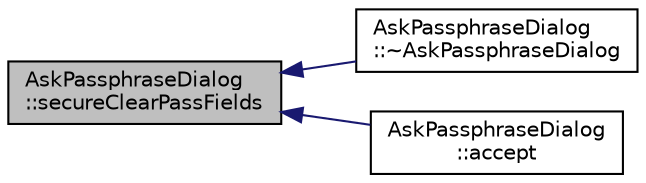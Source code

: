 digraph "AskPassphraseDialog::secureClearPassFields"
{
  edge [fontname="Helvetica",fontsize="10",labelfontname="Helvetica",labelfontsize="10"];
  node [fontname="Helvetica",fontsize="10",shape=record];
  rankdir="LR";
  Node94 [label="AskPassphraseDialog\l::secureClearPassFields",height=0.2,width=0.4,color="black", fillcolor="grey75", style="filled", fontcolor="black"];
  Node94 -> Node95 [dir="back",color="midnightblue",fontsize="10",style="solid",fontname="Helvetica"];
  Node95 [label="AskPassphraseDialog\l::~AskPassphraseDialog",height=0.2,width=0.4,color="black", fillcolor="white", style="filled",URL="$d8/d70/class_ask_passphrase_dialog.html#ab5f923af5131db88c6a44a15559b461c"];
  Node94 -> Node96 [dir="back",color="midnightblue",fontsize="10",style="solid",fontname="Helvetica"];
  Node96 [label="AskPassphraseDialog\l::accept",height=0.2,width=0.4,color="black", fillcolor="white", style="filled",URL="$d8/d70/class_ask_passphrase_dialog.html#ac2f176af3693b73870d26ef0bfc6cbb9"];
}
